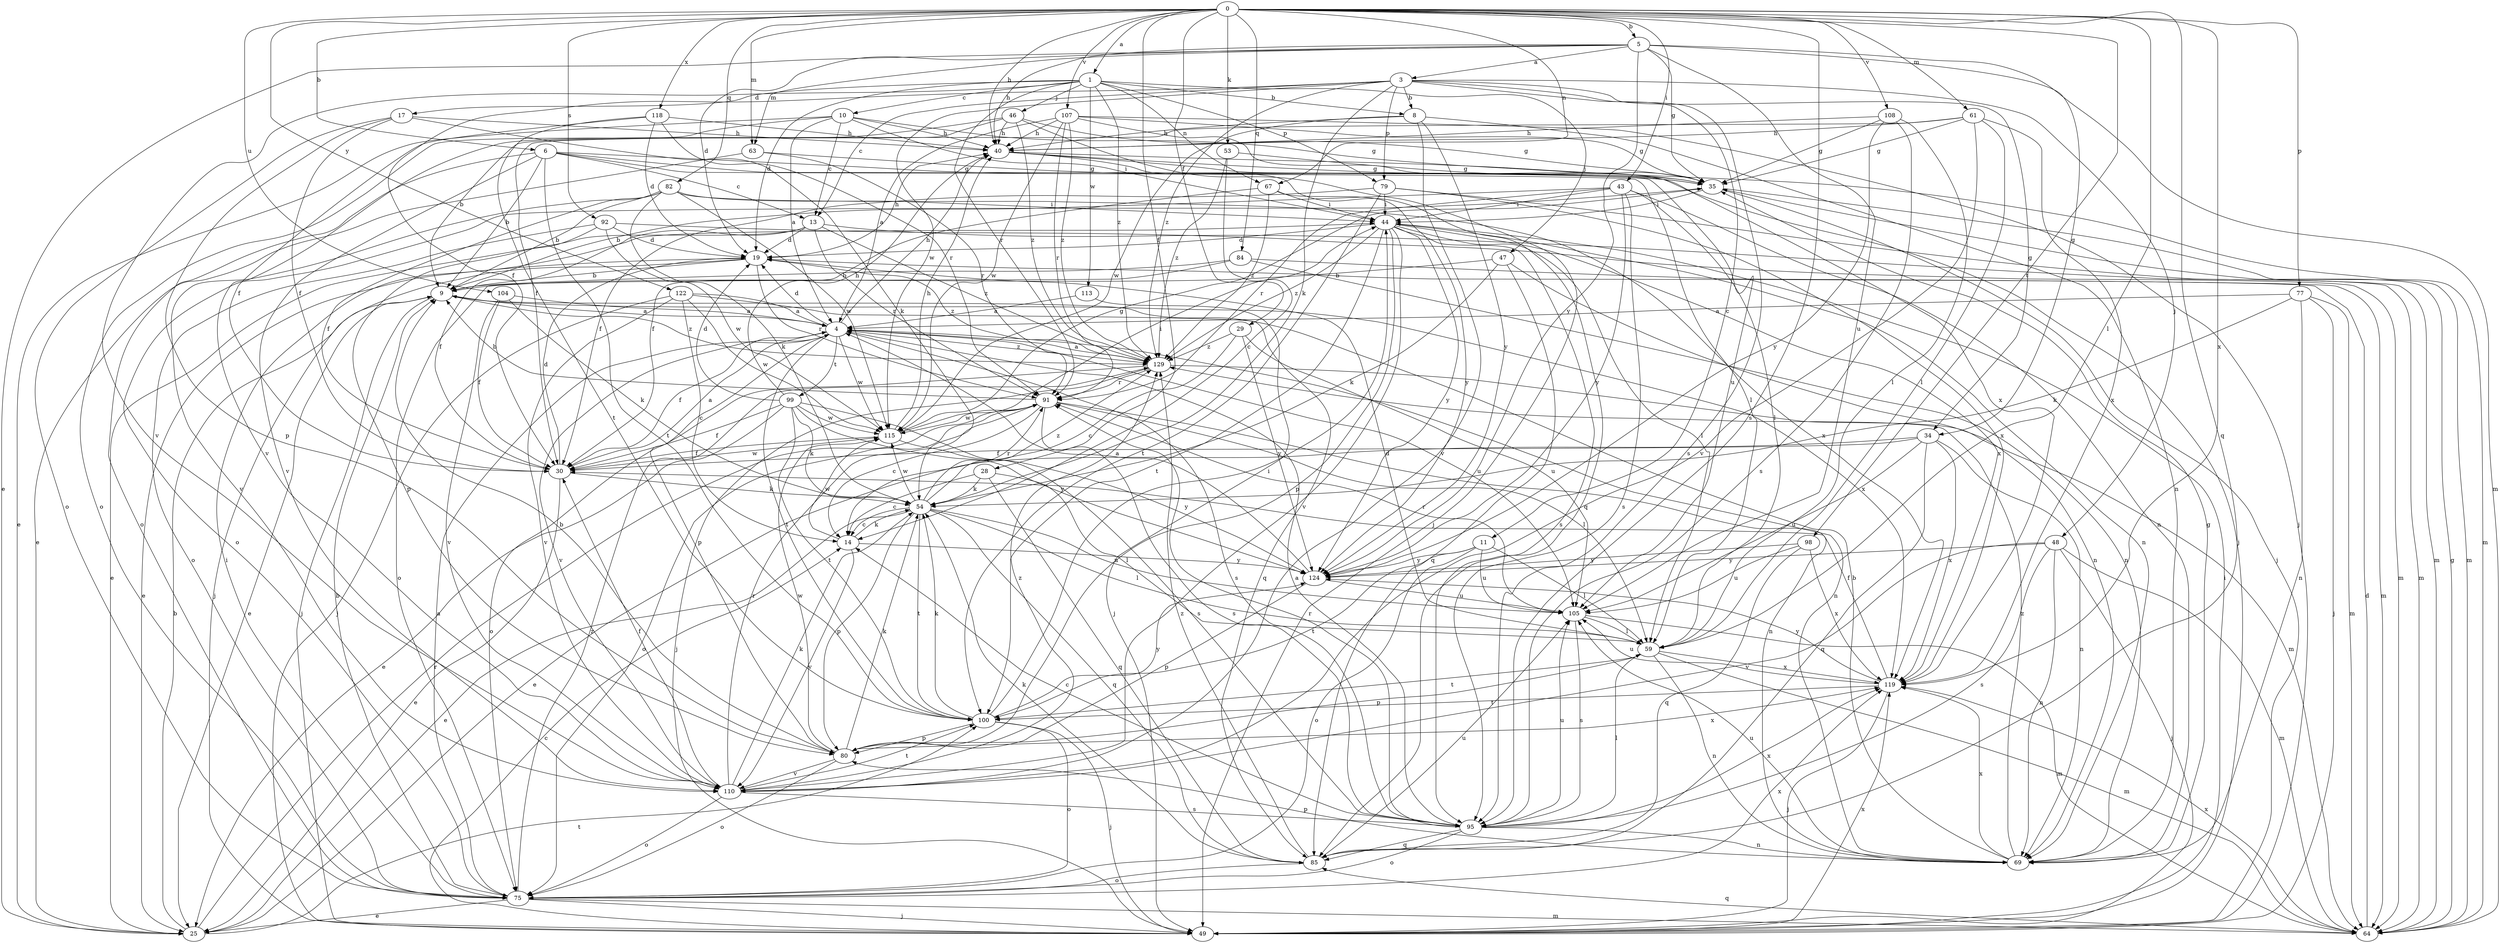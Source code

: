 strict digraph  {
0;
1;
3;
4;
5;
6;
8;
9;
10;
11;
13;
14;
17;
19;
25;
28;
29;
30;
34;
35;
40;
43;
44;
46;
47;
48;
49;
53;
54;
59;
61;
63;
64;
67;
69;
75;
77;
79;
80;
82;
84;
85;
91;
92;
95;
98;
99;
100;
104;
105;
107;
108;
110;
113;
115;
118;
119;
122;
124;
129;
0 -> 1  [label=a];
0 -> 5  [label=b];
0 -> 6  [label=b];
0 -> 28  [label=f];
0 -> 29  [label=f];
0 -> 40  [label=h];
0 -> 43  [label=i];
0 -> 53  [label=k];
0 -> 59  [label=l];
0 -> 61  [label=m];
0 -> 63  [label=m];
0 -> 67  [label=n];
0 -> 77  [label=p];
0 -> 82  [label=q];
0 -> 84  [label=q];
0 -> 85  [label=q];
0 -> 92  [label=s];
0 -> 95  [label=s];
0 -> 98  [label=t];
0 -> 104  [label=u];
0 -> 107  [label=v];
0 -> 108  [label=v];
0 -> 118  [label=x];
0 -> 119  [label=x];
0 -> 122  [label=y];
1 -> 8  [label=b];
1 -> 10  [label=c];
1 -> 17  [label=d];
1 -> 19  [label=d];
1 -> 46  [label=j];
1 -> 47  [label=j];
1 -> 67  [label=n];
1 -> 79  [label=p];
1 -> 91  [label=r];
1 -> 110  [label=v];
1 -> 113  [label=w];
1 -> 129  [label=z];
3 -> 8  [label=b];
3 -> 11  [label=c];
3 -> 13  [label=c];
3 -> 30  [label=f];
3 -> 34  [label=g];
3 -> 48  [label=j];
3 -> 54  [label=k];
3 -> 79  [label=p];
3 -> 95  [label=s];
3 -> 115  [label=w];
3 -> 129  [label=z];
4 -> 19  [label=d];
4 -> 30  [label=f];
4 -> 40  [label=h];
4 -> 69  [label=n];
4 -> 80  [label=p];
4 -> 95  [label=s];
4 -> 99  [label=t];
4 -> 100  [label=t];
4 -> 105  [label=u];
4 -> 110  [label=v];
4 -> 115  [label=w];
4 -> 129  [label=z];
5 -> 3  [label=a];
5 -> 19  [label=d];
5 -> 25  [label=e];
5 -> 34  [label=g];
5 -> 35  [label=g];
5 -> 40  [label=h];
5 -> 63  [label=m];
5 -> 64  [label=m];
5 -> 105  [label=u];
5 -> 124  [label=y];
6 -> 9  [label=b];
6 -> 13  [label=c];
6 -> 35  [label=g];
6 -> 59  [label=l];
6 -> 75  [label=o];
6 -> 100  [label=t];
6 -> 105  [label=u];
6 -> 110  [label=v];
8 -> 40  [label=h];
8 -> 69  [label=n];
8 -> 110  [label=v];
8 -> 115  [label=w];
8 -> 124  [label=y];
9 -> 4  [label=a];
9 -> 25  [label=e];
9 -> 49  [label=j];
9 -> 119  [label=x];
9 -> 129  [label=z];
10 -> 4  [label=a];
10 -> 13  [label=c];
10 -> 25  [label=e];
10 -> 35  [label=g];
10 -> 40  [label=h];
10 -> 44  [label=i];
10 -> 75  [label=o];
11 -> 59  [label=l];
11 -> 75  [label=o];
11 -> 100  [label=t];
11 -> 105  [label=u];
11 -> 124  [label=y];
13 -> 19  [label=d];
13 -> 25  [label=e];
13 -> 30  [label=f];
13 -> 64  [label=m];
13 -> 91  [label=r];
13 -> 129  [label=z];
14 -> 54  [label=k];
14 -> 110  [label=v];
14 -> 115  [label=w];
14 -> 124  [label=y];
17 -> 30  [label=f];
17 -> 40  [label=h];
17 -> 54  [label=k];
17 -> 75  [label=o];
17 -> 80  [label=p];
19 -> 9  [label=b];
19 -> 25  [label=e];
19 -> 40  [label=h];
19 -> 49  [label=j];
19 -> 91  [label=r];
19 -> 129  [label=z];
25 -> 9  [label=b];
25 -> 91  [label=r];
25 -> 100  [label=t];
28 -> 14  [label=c];
28 -> 54  [label=k];
28 -> 59  [label=l];
28 -> 85  [label=q];
29 -> 14  [label=c];
29 -> 105  [label=u];
29 -> 124  [label=y];
29 -> 129  [label=z];
30 -> 4  [label=a];
30 -> 19  [label=d];
30 -> 25  [label=e];
30 -> 54  [label=k];
30 -> 115  [label=w];
34 -> 25  [label=e];
34 -> 30  [label=f];
34 -> 69  [label=n];
34 -> 85  [label=q];
34 -> 105  [label=u];
34 -> 119  [label=x];
35 -> 44  [label=i];
35 -> 49  [label=j];
35 -> 64  [label=m];
35 -> 75  [label=o];
40 -> 35  [label=g];
40 -> 49  [label=j];
40 -> 64  [label=m];
40 -> 85  [label=q];
43 -> 9  [label=b];
43 -> 44  [label=i];
43 -> 59  [label=l];
43 -> 69  [label=n];
43 -> 91  [label=r];
43 -> 95  [label=s];
43 -> 124  [label=y];
44 -> 19  [label=d];
44 -> 59  [label=l];
44 -> 69  [label=n];
44 -> 80  [label=p];
44 -> 95  [label=s];
44 -> 100  [label=t];
44 -> 110  [label=v];
44 -> 119  [label=x];
44 -> 124  [label=y];
44 -> 129  [label=z];
46 -> 9  [label=b];
46 -> 35  [label=g];
46 -> 40  [label=h];
46 -> 49  [label=j];
46 -> 110  [label=v];
46 -> 129  [label=z];
47 -> 9  [label=b];
47 -> 54  [label=k];
47 -> 69  [label=n];
47 -> 85  [label=q];
48 -> 49  [label=j];
48 -> 64  [label=m];
48 -> 69  [label=n];
48 -> 95  [label=s];
48 -> 110  [label=v];
48 -> 124  [label=y];
49 -> 14  [label=c];
49 -> 44  [label=i];
49 -> 119  [label=x];
53 -> 14  [label=c];
53 -> 35  [label=g];
53 -> 129  [label=z];
54 -> 14  [label=c];
54 -> 25  [label=e];
54 -> 59  [label=l];
54 -> 80  [label=p];
54 -> 85  [label=q];
54 -> 91  [label=r];
54 -> 100  [label=t];
54 -> 105  [label=u];
54 -> 115  [label=w];
54 -> 129  [label=z];
59 -> 19  [label=d];
59 -> 64  [label=m];
59 -> 69  [label=n];
59 -> 80  [label=p];
59 -> 100  [label=t];
59 -> 119  [label=x];
61 -> 30  [label=f];
61 -> 35  [label=g];
61 -> 40  [label=h];
61 -> 59  [label=l];
61 -> 110  [label=v];
61 -> 119  [label=x];
63 -> 25  [label=e];
63 -> 35  [label=g];
63 -> 91  [label=r];
64 -> 19  [label=d];
64 -> 35  [label=g];
64 -> 85  [label=q];
64 -> 119  [label=x];
67 -> 30  [label=f];
67 -> 44  [label=i];
67 -> 124  [label=y];
67 -> 129  [label=z];
69 -> 9  [label=b];
69 -> 35  [label=g];
69 -> 80  [label=p];
69 -> 105  [label=u];
69 -> 119  [label=x];
69 -> 129  [label=z];
75 -> 4  [label=a];
75 -> 9  [label=b];
75 -> 25  [label=e];
75 -> 44  [label=i];
75 -> 49  [label=j];
75 -> 64  [label=m];
75 -> 119  [label=x];
75 -> 129  [label=z];
77 -> 4  [label=a];
77 -> 49  [label=j];
77 -> 54  [label=k];
77 -> 64  [label=m];
77 -> 69  [label=n];
79 -> 30  [label=f];
79 -> 44  [label=i];
79 -> 64  [label=m];
79 -> 100  [label=t];
79 -> 119  [label=x];
80 -> 9  [label=b];
80 -> 54  [label=k];
80 -> 75  [label=o];
80 -> 110  [label=v];
80 -> 115  [label=w];
80 -> 119  [label=x];
82 -> 9  [label=b];
82 -> 30  [label=f];
82 -> 44  [label=i];
82 -> 54  [label=k];
82 -> 110  [label=v];
82 -> 115  [label=w];
82 -> 119  [label=x];
84 -> 9  [label=b];
84 -> 64  [label=m];
84 -> 69  [label=n];
84 -> 75  [label=o];
85 -> 54  [label=k];
85 -> 75  [label=o];
85 -> 105  [label=u];
85 -> 129  [label=z];
91 -> 9  [label=b];
91 -> 14  [label=c];
91 -> 59  [label=l];
91 -> 69  [label=n];
91 -> 75  [label=o];
91 -> 95  [label=s];
91 -> 115  [label=w];
92 -> 19  [label=d];
92 -> 64  [label=m];
92 -> 75  [label=o];
92 -> 80  [label=p];
92 -> 115  [label=w];
95 -> 4  [label=a];
95 -> 14  [label=c];
95 -> 59  [label=l];
95 -> 69  [label=n];
95 -> 75  [label=o];
95 -> 85  [label=q];
95 -> 91  [label=r];
95 -> 105  [label=u];
95 -> 119  [label=x];
98 -> 85  [label=q];
98 -> 105  [label=u];
98 -> 119  [label=x];
98 -> 124  [label=y];
99 -> 19  [label=d];
99 -> 25  [label=e];
99 -> 30  [label=f];
99 -> 40  [label=h];
99 -> 54  [label=k];
99 -> 95  [label=s];
99 -> 100  [label=t];
99 -> 115  [label=w];
99 -> 124  [label=y];
100 -> 44  [label=i];
100 -> 49  [label=j];
100 -> 54  [label=k];
100 -> 75  [label=o];
100 -> 80  [label=p];
100 -> 124  [label=y];
104 -> 4  [label=a];
104 -> 30  [label=f];
104 -> 54  [label=k];
104 -> 110  [label=v];
105 -> 59  [label=l];
105 -> 64  [label=m];
105 -> 91  [label=r];
105 -> 95  [label=s];
107 -> 4  [label=a];
107 -> 35  [label=g];
107 -> 40  [label=h];
107 -> 49  [label=j];
107 -> 91  [label=r];
107 -> 115  [label=w];
107 -> 119  [label=x];
107 -> 129  [label=z];
108 -> 35  [label=g];
108 -> 40  [label=h];
108 -> 59  [label=l];
108 -> 95  [label=s];
108 -> 124  [label=y];
110 -> 30  [label=f];
110 -> 54  [label=k];
110 -> 75  [label=o];
110 -> 91  [label=r];
110 -> 95  [label=s];
110 -> 100  [label=t];
110 -> 129  [label=z];
113 -> 4  [label=a];
113 -> 49  [label=j];
115 -> 30  [label=f];
115 -> 35  [label=g];
115 -> 40  [label=h];
115 -> 44  [label=i];
115 -> 124  [label=y];
118 -> 19  [label=d];
118 -> 30  [label=f];
118 -> 40  [label=h];
118 -> 91  [label=r];
118 -> 100  [label=t];
119 -> 30  [label=f];
119 -> 49  [label=j];
119 -> 100  [label=t];
119 -> 105  [label=u];
119 -> 124  [label=y];
122 -> 4  [label=a];
122 -> 14  [label=c];
122 -> 49  [label=j];
122 -> 85  [label=q];
122 -> 110  [label=v];
122 -> 115  [label=w];
124 -> 4  [label=a];
124 -> 80  [label=p];
124 -> 105  [label=u];
129 -> 4  [label=a];
129 -> 49  [label=j];
129 -> 64  [label=m];
129 -> 75  [label=o];
129 -> 91  [label=r];
}
